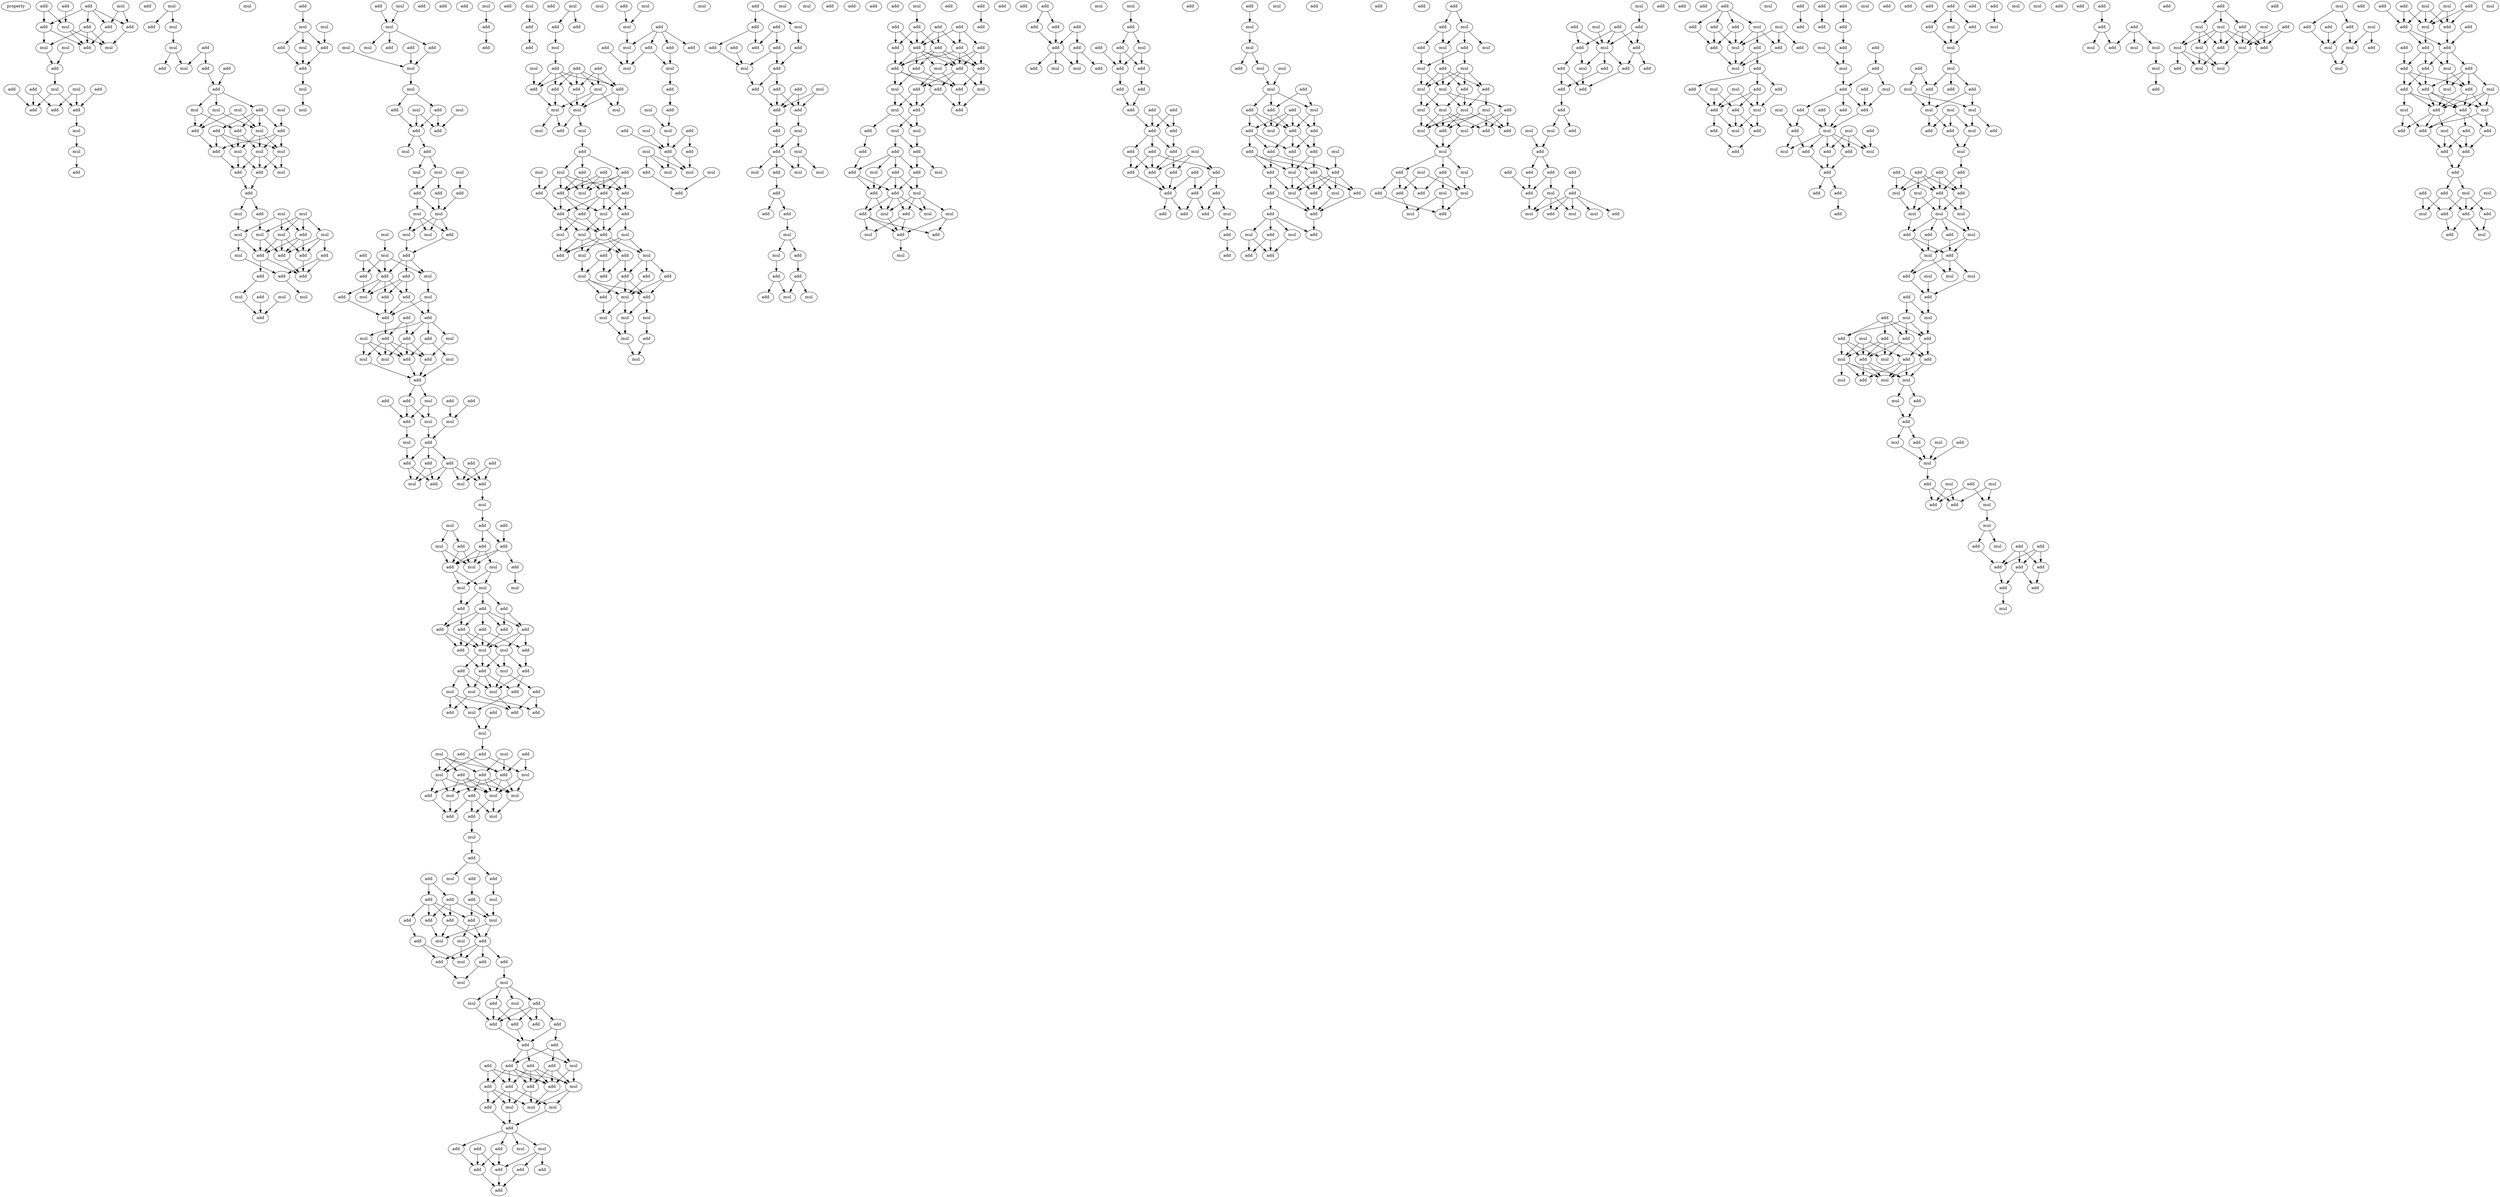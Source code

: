 digraph {
    node [fontcolor=black]
    property [mul=2,lf=1.9]
    0 [ label = add ];
    1 [ label = add ];
    2 [ label = add ];
    3 [ label = add ];
    4 [ label = mul ];
    5 [ label = mul ];
    6 [ label = add ];
    7 [ label = add ];
    8 [ label = add ];
    9 [ label = add ];
    10 [ label = mul ];
    11 [ label = mul ];
    12 [ label = add ];
    13 [ label = mul ];
    14 [ label = add ];
    15 [ label = add ];
    16 [ label = mul ];
    17 [ label = mul ];
    18 [ label = add ];
    19 [ label = add ];
    20 [ label = add ];
    21 [ label = add ];
    22 [ label = add ];
    23 [ label = mul ];
    24 [ label = mul ];
    25 [ label = mul ];
    26 [ label = add ];
    27 [ label = add ];
    28 [ label = mul ];
    29 [ label = mul ];
    30 [ label = add ];
    31 [ label = mul ];
    32 [ label = add ];
    33 [ label = add ];
    34 [ label = add ];
    35 [ label = mul ];
    36 [ label = add ];
    37 [ label = add ];
    38 [ label = mul ];
    39 [ label = mul ];
    40 [ label = mul ];
    41 [ label = mul ];
    42 [ label = mul ];
    43 [ label = add ];
    44 [ label = add ];
    45 [ label = add ];
    46 [ label = add ];
    47 [ label = mul ];
    48 [ label = mul ];
    49 [ label = mul ];
    50 [ label = add ];
    51 [ label = add ];
    52 [ label = mul ];
    53 [ label = add ];
    54 [ label = add ];
    55 [ label = mul ];
    56 [ label = mul ];
    57 [ label = mul ];
    58 [ label = add ];
    59 [ label = mul ];
    60 [ label = add ];
    61 [ label = mul ];
    62 [ label = mul ];
    63 [ label = mul ];
    64 [ label = add ];
    65 [ label = add ];
    66 [ label = mul ];
    67 [ label = add ];
    68 [ label = add ];
    69 [ label = add ];
    70 [ label = add ];
    71 [ label = add ];
    72 [ label = add ];
    73 [ label = mul ];
    74 [ label = mul ];
    75 [ label = mul ];
    76 [ label = add ];
    77 [ label = add ];
    78 [ label = mul ];
    79 [ label = mul ];
    80 [ label = add ];
    81 [ label = mul ];
    82 [ label = add ];
    83 [ label = add ];
    84 [ label = mul ];
    85 [ label = add ];
    86 [ label = add ];
    87 [ label = mul ];
    88 [ label = add ];
    89 [ label = mul ];
    90 [ label = mul ];
    91 [ label = mul ];
    92 [ label = add ];
    93 [ label = mul ];
    94 [ label = add ];
    95 [ label = add ];
    96 [ label = mul ];
    97 [ label = mul ];
    98 [ label = mul ];
    99 [ label = add ];
    100 [ label = add ];
    101 [ label = add ];
    102 [ label = mul ];
    103 [ label = add ];
    104 [ label = add ];
    105 [ label = mul ];
    106 [ label = add ];
    107 [ label = mul ];
    108 [ label = mul ];
    109 [ label = mul ];
    110 [ label = add ];
    111 [ label = add ];
    112 [ label = add ];
    113 [ label = mul ];
    114 [ label = mul ];
    115 [ label = add ];
    116 [ label = mul ];
    117 [ label = mul ];
    118 [ label = mul ];
    119 [ label = add ];
    120 [ label = mul ];
    121 [ label = add ];
    122 [ label = add ];
    123 [ label = add ];
    124 [ label = add ];
    125 [ label = mul ];
    126 [ label = mul ];
    127 [ label = add ];
    128 [ label = add ];
    129 [ label = mul ];
    130 [ label = add ];
    131 [ label = add ];
    132 [ label = add ];
    133 [ label = add ];
    134 [ label = mul ];
    135 [ label = add ];
    136 [ label = mul ];
    137 [ label = add ];
    138 [ label = add ];
    139 [ label = mul ];
    140 [ label = mul ];
    141 [ label = add ];
    142 [ label = mul ];
    143 [ label = add ];
    144 [ label = add ];
    145 [ label = add ];
    146 [ label = add ];
    147 [ label = add ];
    148 [ label = mul ];
    149 [ label = add ];
    150 [ label = add ];
    151 [ label = mul ];
    152 [ label = mul ];
    153 [ label = add ];
    154 [ label = mul ];
    155 [ label = add ];
    156 [ label = add ];
    157 [ label = add ];
    158 [ label = add ];
    159 [ label = add ];
    160 [ label = add ];
    161 [ label = add ];
    162 [ label = mul ];
    163 [ label = mul ];
    164 [ label = mul ];
    165 [ label = mul ];
    166 [ label = add ];
    167 [ label = add ];
    168 [ label = mul ];
    169 [ label = add ];
    170 [ label = add ];
    171 [ label = add ];
    172 [ label = add ];
    173 [ label = mul ];
    174 [ label = add ];
    175 [ label = mul ];
    176 [ label = mul ];
    177 [ label = mul ];
    178 [ label = mul ];
    179 [ label = add ];
    180 [ label = add ];
    181 [ label = add ];
    182 [ label = add ];
    183 [ label = add ];
    184 [ label = add ];
    185 [ label = add ];
    186 [ label = add ];
    187 [ label = mul ];
    188 [ label = add ];
    189 [ label = mul ];
    190 [ label = add ];
    191 [ label = add ];
    192 [ label = add ];
    193 [ label = mul ];
    194 [ label = add ];
    195 [ label = mul ];
    196 [ label = add ];
    197 [ label = mul ];
    198 [ label = mul ];
    199 [ label = add ];
    200 [ label = mul ];
    201 [ label = add ];
    202 [ label = add ];
    203 [ label = add ];
    204 [ label = add ];
    205 [ label = mul ];
    206 [ label = mul ];
    207 [ label = add ];
    208 [ label = add ];
    209 [ label = mul ];
    210 [ label = add ];
    211 [ label = add ];
    212 [ label = add ];
    213 [ label = mul ];
    214 [ label = add ];
    215 [ label = mul ];
    216 [ label = add ];
    217 [ label = mul ];
    218 [ label = mul ];
    219 [ label = add ];
    220 [ label = mul ];
    221 [ label = add ];
    222 [ label = add ];
    223 [ label = mul ];
    224 [ label = mul ];
    225 [ label = add ];
    226 [ label = add ];
    227 [ label = mul ];
    228 [ label = add ];
    229 [ label = add ];
    230 [ label = add ];
    231 [ label = mul ];
    232 [ label = add ];
    233 [ label = add ];
    234 [ label = add ];
    235 [ label = add ];
    236 [ label = add ];
    237 [ label = add ];
    238 [ label = mul ];
    239 [ label = mul ];
    240 [ label = mul ];
    241 [ label = add ];
    242 [ label = add ];
    243 [ label = add ];
    244 [ label = mul ];
    245 [ label = add ];
    246 [ label = add ];
    247 [ label = mul ];
    248 [ label = mul ];
    249 [ label = add ];
    250 [ label = mul ];
    251 [ label = add ];
    252 [ label = mul ];
    253 [ label = add ];
    254 [ label = add ];
    255 [ label = add ];
    256 [ label = add ];
    257 [ label = add ];
    258 [ label = add ];
    259 [ label = mul ];
    260 [ label = add ];
    261 [ label = add ];
    262 [ label = add ];
    263 [ label = add ];
    264 [ label = add ];
    265 [ label = add ];
    266 [ label = mul ];
    267 [ label = add ];
    268 [ label = add ];
    269 [ label = mul ];
    270 [ label = mul ];
    271 [ label = add ];
    272 [ label = mul ];
    273 [ label = add ];
    274 [ label = add ];
    275 [ label = mul ];
    276 [ label = add ];
    277 [ label = mul ];
    278 [ label = add ];
    279 [ label = add ];
    280 [ label = add ];
    281 [ label = add ];
    282 [ label = add ];
    283 [ label = add ];
    284 [ label = mul ];
    285 [ label = add ];
    286 [ label = add ];
    287 [ label = mul ];
    288 [ label = add ];
    289 [ label = add ];
    290 [ label = add ];
    291 [ label = add ];
    292 [ label = mul ];
    293 [ label = add ];
    294 [ label = add ];
    295 [ label = mul ];
    296 [ label = add ];
    297 [ label = add ];
    298 [ label = mul ];
    299 [ label = add ];
    300 [ label = add ];
    301 [ label = mul ];
    302 [ label = add ];
    303 [ label = add ];
    304 [ label = add ];
    305 [ label = mul ];
    306 [ label = mul ];
    307 [ label = mul ];
    308 [ label = add ];
    309 [ label = mul ];
    310 [ label = mul ];
    311 [ label = add ];
    312 [ label = add ];
    313 [ label = mul ];
    314 [ label = add ];
    315 [ label = mul ];
    316 [ label = add ];
    317 [ label = add ];
    318 [ label = add ];
    319 [ label = add ];
    320 [ label = add ];
    321 [ label = mul ];
    322 [ label = add ];
    323 [ label = mul ];
    324 [ label = add ];
    325 [ label = add ];
    326 [ label = mul ];
    327 [ label = mul ];
    328 [ label = add ];
    329 [ label = mul ];
    330 [ label = mul ];
    331 [ label = mul ];
    332 [ label = add ];
    333 [ label = add ];
    334 [ label = add ];
    335 [ label = add ];
    336 [ label = add ];
    337 [ label = mul ];
    338 [ label = add ];
    339 [ label = add ];
    340 [ label = mul ];
    341 [ label = add ];
    342 [ label = add ];
    343 [ label = mul ];
    344 [ label = mul ];
    345 [ label = mul ];
    346 [ label = mul ];
    347 [ label = add ];
    348 [ label = mul ];
    349 [ label = mul ];
    350 [ label = add ];
    351 [ label = mul ];
    352 [ label = mul ];
    353 [ label = add ];
    354 [ label = mul ];
    355 [ label = add ];
    356 [ label = add ];
    357 [ label = add ];
    358 [ label = add ];
    359 [ label = mul ];
    360 [ label = mul ];
    361 [ label = add ];
    362 [ label = mul ];
    363 [ label = add ];
    364 [ label = mul ];
    365 [ label = mul ];
    366 [ label = add ];
    367 [ label = add ];
    368 [ label = mul ];
    369 [ label = mul ];
    370 [ label = add ];
    371 [ label = add ];
    372 [ label = add ];
    373 [ label = mul ];
    374 [ label = mul ];
    375 [ label = mul ];
    376 [ label = add ];
    377 [ label = add ];
    378 [ label = mul ];
    379 [ label = add ];
    380 [ label = add ];
    381 [ label = add ];
    382 [ label = add ];
    383 [ label = add ];
    384 [ label = add ];
    385 [ label = add ];
    386 [ label = mul ];
    387 [ label = add ];
    388 [ label = add ];
    389 [ label = add ];
    390 [ label = mul ];
    391 [ label = add ];
    392 [ label = mul ];
    393 [ label = add ];
    394 [ label = add ];
    395 [ label = mul ];
    396 [ label = add ];
    397 [ label = add ];
    398 [ label = mul ];
    399 [ label = add ];
    400 [ label = mul ];
    401 [ label = add ];
    402 [ label = mul ];
    403 [ label = mul ];
    404 [ label = add ];
    405 [ label = mul ];
    406 [ label = add ];
    407 [ label = add ];
    408 [ label = add ];
    409 [ label = mul ];
    410 [ label = mul ];
    411 [ label = add ];
    412 [ label = add ];
    413 [ label = add ];
    414 [ label = add ];
    415 [ label = mul ];
    416 [ label = add ];
    417 [ label = mul ];
    418 [ label = add ];
    419 [ label = mul ];
    420 [ label = add ];
    421 [ label = add ];
    422 [ label = add ];
    423 [ label = add ];
    424 [ label = add ];
    425 [ label = add ];
    426 [ label = add ];
    427 [ label = add ];
    428 [ label = add ];
    429 [ label = mul ];
    430 [ label = add ];
    431 [ label = add ];
    432 [ label = add ];
    433 [ label = add ];
    434 [ label = mul ];
    435 [ label = add ];
    436 [ label = add ];
    437 [ label = add ];
    438 [ label = mul ];
    439 [ label = mul ];
    440 [ label = add ];
    441 [ label = add ];
    442 [ label = add ];
    443 [ label = mul ];
    444 [ label = mul ];
    445 [ label = add ];
    446 [ label = add ];
    447 [ label = add ];
    448 [ label = add ];
    449 [ label = add ];
    450 [ label = add ];
    451 [ label = mul ];
    452 [ label = mul ];
    453 [ label = mul ];
    454 [ label = add ];
    455 [ label = add ];
    456 [ label = add ];
    457 [ label = mul ];
    458 [ label = add ];
    459 [ label = mul ];
    460 [ label = mul ];
    461 [ label = add ];
    462 [ label = mul ];
    463 [ label = add ];
    464 [ label = mul ];
    465 [ label = add ];
    466 [ label = add ];
    467 [ label = add ];
    468 [ label = add ];
    469 [ label = add ];
    470 [ label = add ];
    471 [ label = add ];
    472 [ label = add ];
    473 [ label = mul ];
    474 [ label = add ];
    475 [ label = add ];
    476 [ label = add ];
    477 [ label = add ];
    478 [ label = add ];
    479 [ label = mul ];
    480 [ label = mul ];
    481 [ label = mul ];
    482 [ label = add ];
    483 [ label = add ];
    484 [ label = mul ];
    485 [ label = add ];
    486 [ label = add ];
    487 [ label = add ];
    488 [ label = add ];
    489 [ label = add ];
    490 [ label = add ];
    491 [ label = add ];
    492 [ label = add ];
    493 [ label = add ];
    494 [ label = add ];
    495 [ label = add ];
    496 [ label = mul ];
    497 [ label = add ];
    498 [ label = add ];
    499 [ label = add ];
    500 [ label = add ];
    501 [ label = add ];
    502 [ label = add ];
    503 [ label = add ];
    504 [ label = add ];
    505 [ label = add ];
    506 [ label = add ];
    507 [ label = add ];
    508 [ label = mul ];
    509 [ label = add ];
    510 [ label = add ];
    511 [ label = add ];
    512 [ label = add ];
    513 [ label = add ];
    514 [ label = add ];
    515 [ label = mul ];
    516 [ label = mul ];
    517 [ label = add ];
    518 [ label = mul ];
    519 [ label = add ];
    520 [ label = mul ];
    521 [ label = add ];
    522 [ label = mul ];
    523 [ label = add ];
    524 [ label = mul ];
    525 [ label = add ];
    526 [ label = add ];
    527 [ label = add ];
    528 [ label = mul ];
    529 [ label = add ];
    530 [ label = add ];
    531 [ label = mul ];
    532 [ label = add ];
    533 [ label = add ];
    534 [ label = add ];
    535 [ label = add ];
    536 [ label = add ];
    537 [ label = add ];
    538 [ label = mul ];
    539 [ label = mul ];
    540 [ label = add ];
    541 [ label = add ];
    542 [ label = add ];
    543 [ label = mul ];
    544 [ label = add ];
    545 [ label = mul ];
    546 [ label = add ];
    547 [ label = add ];
    548 [ label = add ];
    549 [ label = add ];
    550 [ label = add ];
    551 [ label = mul ];
    552 [ label = mul ];
    553 [ label = add ];
    554 [ label = add ];
    555 [ label = add ];
    556 [ label = add ];
    557 [ label = add ];
    558 [ label = mul ];
    559 [ label = mul ];
    560 [ label = add ];
    561 [ label = add ];
    562 [ label = mul ];
    563 [ label = mul ];
    564 [ label = mul ];
    565 [ label = add ];
    566 [ label = mul ];
    567 [ label = mul ];
    568 [ label = add ];
    569 [ label = add ];
    570 [ label = mul ];
    571 [ label = mul ];
    572 [ label = add ];
    573 [ label = mul ];
    574 [ label = mul ];
    575 [ label = mul ];
    576 [ label = add ];
    577 [ label = mul ];
    578 [ label = add ];
    579 [ label = add ];
    580 [ label = mul ];
    581 [ label = add ];
    582 [ label = mul ];
    583 [ label = add ];
    584 [ label = mul ];
    585 [ label = add ];
    586 [ label = add ];
    587 [ label = add ];
    588 [ label = mul ];
    589 [ label = mul ];
    590 [ label = add ];
    591 [ label = mul ];
    592 [ label = mul ];
    593 [ label = add ];
    594 [ label = add ];
    595 [ label = add ];
    596 [ label = add ];
    597 [ label = mul ];
    598 [ label = mul ];
    599 [ label = add ];
    600 [ label = add ];
    601 [ label = add ];
    602 [ label = add ];
    603 [ label = add ];
    604 [ label = mul ];
    605 [ label = add ];
    606 [ label = add ];
    607 [ label = add ];
    608 [ label = add ];
    609 [ label = mul ];
    610 [ label = add ];
    611 [ label = mul ];
    612 [ label = add ];
    613 [ label = add ];
    614 [ label = add ];
    615 [ label = add ];
    616 [ label = add ];
    617 [ label = add ];
    618 [ label = add ];
    619 [ label = add ];
    620 [ label = add ];
    621 [ label = mul ];
    622 [ label = mul ];
    623 [ label = mul ];
    624 [ label = add ];
    625 [ label = add ];
    626 [ label = mul ];
    627 [ label = add ];
    628 [ label = mul ];
    629 [ label = add ];
    630 [ label = add ];
    631 [ label = add ];
    632 [ label = mul ];
    633 [ label = add ];
    634 [ label = add ];
    635 [ label = add ];
    636 [ label = add ];
    637 [ label = mul ];
    638 [ label = add ];
    639 [ label = mul ];
    640 [ label = add ];
    641 [ label = add ];
    642 [ label = mul ];
    643 [ label = mul ];
    644 [ label = add ];
    645 [ label = add ];
    646 [ label = add ];
    647 [ label = mul ];
    648 [ label = add ];
    649 [ label = add ];
    650 [ label = mul ];
    651 [ label = add ];
    652 [ label = mul ];
    653 [ label = add ];
    654 [ label = add ];
    655 [ label = add ];
    656 [ label = add ];
    657 [ label = add ];
    658 [ label = mul ];
    659 [ label = add ];
    660 [ label = add ];
    661 [ label = mul ];
    662 [ label = add ];
    663 [ label = mul ];
    664 [ label = add ];
    665 [ label = add ];
    666 [ label = mul ];
    667 [ label = add ];
    668 [ label = mul ];
    669 [ label = add ];
    670 [ label = add ];
    671 [ label = add ];
    672 [ label = add ];
    673 [ label = mul ];
    674 [ label = mul ];
    675 [ label = add ];
    676 [ label = add ];
    677 [ label = add ];
    678 [ label = mul ];
    679 [ label = add ];
    680 [ label = add ];
    681 [ label = mul ];
    682 [ label = add ];
    683 [ label = add ];
    684 [ label = add ];
    685 [ label = add ];
    686 [ label = add ];
    687 [ label = add ];
    688 [ label = add ];
    689 [ label = add ];
    690 [ label = add ];
    691 [ label = mul ];
    692 [ label = add ];
    693 [ label = add ];
    694 [ label = mul ];
    695 [ label = add ];
    696 [ label = add ];
    697 [ label = mul ];
    698 [ label = mul ];
    699 [ label = add ];
    700 [ label = add ];
    701 [ label = mul ];
    702 [ label = add ];
    703 [ label = mul ];
    704 [ label = mul ];
    705 [ label = mul ];
    706 [ label = add ];
    707 [ label = mul ];
    708 [ label = add ];
    709 [ label = add ];
    710 [ label = mul ];
    711 [ label = add ];
    712 [ label = add ];
    713 [ label = add ];
    714 [ label = add ];
    715 [ label = mul ];
    716 [ label = add ];
    717 [ label = mul ];
    718 [ label = mul ];
    719 [ label = add ];
    720 [ label = mul ];
    721 [ label = mul ];
    722 [ label = mul ];
    723 [ label = add ];
    724 [ label = add ];
    725 [ label = mul ];
    726 [ label = add ];
    727 [ label = mul ];
    728 [ label = add ];
    729 [ label = mul ];
    730 [ label = add ];
    731 [ label = mul ];
    732 [ label = mul ];
    733 [ label = mul ];
    734 [ label = add ];
    735 [ label = add ];
    736 [ label = mul ];
    737 [ label = add ];
    738 [ label = mul ];
    739 [ label = add ];
    740 [ label = mul ];
    741 [ label = add ];
    742 [ label = add ];
    743 [ label = add ];
    744 [ label = mul ];
    745 [ label = add ];
    746 [ label = mul ];
    747 [ label = add ];
    748 [ label = add ];
    749 [ label = add ];
    750 [ label = mul ];
    751 [ label = mul ];
    752 [ label = mul ];
    753 [ label = mul ];
    754 [ label = add ];
    755 [ label = add ];
    756 [ label = mul ];
    757 [ label = mul ];
    758 [ label = add ];
    759 [ label = add ];
    760 [ label = mul ];
    761 [ label = add ];
    762 [ label = mul ];
    763 [ label = mul ];
    764 [ label = add ];
    765 [ label = mul ];
    766 [ label = add ];
    767 [ label = add ];
    768 [ label = mul ];
    769 [ label = add ];
    770 [ label = mul ];
    771 [ label = add ];
    772 [ label = add ];
    773 [ label = add ];
    774 [ label = add ];
    775 [ label = add ];
    776 [ label = add ];
    777 [ label = add ];
    778 [ label = add ];
    779 [ label = mul ];
    780 [ label = add ];
    781 [ label = add ];
    782 [ label = add ];
    783 [ label = add ];
    784 [ label = mul ];
    785 [ label = add ];
    786 [ label = mul ];
    787 [ label = add ];
    788 [ label = mul ];
    789 [ label = mul ];
    790 [ label = add ];
    791 [ label = add ];
    792 [ label = add ];
    793 [ label = mul ];
    794 [ label = mul ];
    795 [ label = mul ];
    796 [ label = add ];
    797 [ label = add ];
    798 [ label = mul ];
    799 [ label = mul ];
    800 [ label = add ];
    801 [ label = mul ];
    802 [ label = add ];
    803 [ label = mul ];
    804 [ label = add ];
    805 [ label = mul ];
    806 [ label = mul ];
    807 [ label = add ];
    808 [ label = add ];
    809 [ label = add ];
    810 [ label = add ];
    811 [ label = mul ];
    812 [ label = mul ];
    813 [ label = mul ];
    814 [ label = add ];
    815 [ label = mul ];
    816 [ label = mul ];
    817 [ label = add ];
    818 [ label = add ];
    819 [ label = mul ];
    820 [ label = add ];
    821 [ label = mul ];
    822 [ label = add ];
    823 [ label = add ];
    824 [ label = add ];
    825 [ label = add ];
    826 [ label = add ];
    827 [ label = add ];
    828 [ label = add ];
    829 [ label = mul ];
    830 [ label = add ];
    831 [ label = add ];
    832 [ label = mul ];
    833 [ label = add ];
    834 [ label = mul ];
    835 [ label = add ];
    836 [ label = add ];
    837 [ label = add ];
    838 [ label = add ];
    839 [ label = mul ];
    840 [ label = mul ];
    841 [ label = add ];
    842 [ label = mul ];
    843 [ label = add ];
    844 [ label = add ];
    845 [ label = add ];
    846 [ label = add ];
    847 [ label = add ];
    848 [ label = add ];
    849 [ label = mul ];
    850 [ label = add ];
    851 [ label = add ];
    852 [ label = mul ];
    853 [ label = mul ];
    854 [ label = add ];
    855 [ label = add ];
    856 [ label = add ];
    857 [ label = add ];
    858 [ label = mul ];
    859 [ label = mul ];
    0 -> 6 [ name = 0 ];
    0 -> 7 [ name = 1 ];
    0 -> 8 [ name = 2 ];
    0 -> 9 [ name = 3 ];
    1 -> 5 [ name = 4 ];
    1 -> 9 [ name = 5 ];
    2 -> 5 [ name = 6 ];
    4 -> 7 [ name = 7 ];
    4 -> 8 [ name = 8 ];
    5 -> 12 [ name = 9 ];
    5 -> 13 [ name = 10 ];
    6 -> 10 [ name = 11 ];
    6 -> 12 [ name = 12 ];
    6 -> 13 [ name = 13 ];
    7 -> 13 [ name = 14 ];
    8 -> 12 [ name = 15 ];
    9 -> 10 [ name = 16 ];
    9 -> 12 [ name = 17 ];
    10 -> 14 [ name = 18 ];
    11 -> 14 [ name = 19 ];
    14 -> 16 [ name = 20 ];
    15 -> 22 [ name = 21 ];
    16 -> 20 [ name = 22 ];
    16 -> 22 [ name = 23 ];
    17 -> 21 [ name = 24 ];
    17 -> 22 [ name = 25 ];
    18 -> 20 [ name = 26 ];
    18 -> 21 [ name = 27 ];
    19 -> 20 [ name = 28 ];
    22 -> 23 [ name = 29 ];
    23 -> 24 [ name = 30 ];
    24 -> 27 [ name = 31 ];
    25 -> 26 [ name = 32 ];
    25 -> 28 [ name = 33 ];
    28 -> 29 [ name = 34 ];
    29 -> 32 [ name = 35 ];
    29 -> 35 [ name = 36 ];
    30 -> 33 [ name = 37 ];
    30 -> 35 [ name = 38 ];
    33 -> 36 [ name = 39 ];
    34 -> 36 [ name = 40 ];
    36 -> 37 [ name = 41 ];
    36 -> 38 [ name = 42 ];
    36 -> 41 [ name = 43 ];
    37 -> 42 [ name = 44 ];
    37 -> 44 [ name = 45 ];
    37 -> 45 [ name = 46 ];
    37 -> 46 [ name = 47 ];
    38 -> 42 [ name = 48 ];
    38 -> 43 [ name = 49 ];
    39 -> 42 [ name = 50 ];
    39 -> 43 [ name = 51 ];
    40 -> 44 [ name = 52 ];
    41 -> 43 [ name = 53 ];
    41 -> 46 [ name = 54 ];
    42 -> 47 [ name = 55 ];
    42 -> 48 [ name = 56 ];
    42 -> 49 [ name = 57 ];
    43 -> 50 [ name = 58 ];
    44 -> 48 [ name = 59 ];
    44 -> 49 [ name = 60 ];
    44 -> 50 [ name = 61 ];
    45 -> 47 [ name = 62 ];
    45 -> 49 [ name = 63 ];
    45 -> 50 [ name = 64 ];
    46 -> 47 [ name = 65 ];
    46 -> 48 [ name = 66 ];
    47 -> 51 [ name = 67 ];
    47 -> 53 [ name = 68 ];
    48 -> 51 [ name = 69 ];
    48 -> 52 [ name = 70 ];
    48 -> 53 [ name = 71 ];
    49 -> 52 [ name = 72 ];
    49 -> 53 [ name = 73 ];
    50 -> 51 [ name = 74 ];
    51 -> 54 [ name = 75 ];
    53 -> 54 [ name = 76 ];
    54 -> 55 [ name = 77 ];
    54 -> 58 [ name = 78 ];
    55 -> 63 [ name = 79 ];
    56 -> 59 [ name = 80 ];
    56 -> 60 [ name = 81 ];
    56 -> 61 [ name = 82 ];
    56 -> 62 [ name = 83 ];
    57 -> 59 [ name = 84 ];
    57 -> 60 [ name = 85 ];
    57 -> 63 [ name = 86 ];
    58 -> 62 [ name = 87 ];
    59 -> 64 [ name = 88 ];
    59 -> 65 [ name = 89 ];
    59 -> 68 [ name = 90 ];
    60 -> 64 [ name = 91 ];
    60 -> 65 [ name = 92 ];
    60 -> 68 [ name = 93 ];
    61 -> 64 [ name = 94 ];
    61 -> 65 [ name = 95 ];
    61 -> 67 [ name = 96 ];
    62 -> 65 [ name = 97 ];
    62 -> 68 [ name = 98 ];
    63 -> 66 [ name = 99 ];
    63 -> 68 [ name = 100 ];
    64 -> 69 [ name = 101 ];
    65 -> 69 [ name = 102 ];
    66 -> 71 [ name = 103 ];
    67 -> 69 [ name = 104 ];
    67 -> 71 [ name = 105 ];
    68 -> 69 [ name = 106 ];
    68 -> 70 [ name = 107 ];
    70 -> 74 [ name = 108 ];
    71 -> 75 [ name = 109 ];
    72 -> 77 [ name = 110 ];
    73 -> 77 [ name = 111 ];
    74 -> 77 [ name = 112 ];
    76 -> 79 [ name = 113 ];
    78 -> 82 [ name = 114 ];
    79 -> 80 [ name = 115 ];
    79 -> 81 [ name = 116 ];
    79 -> 82 [ name = 117 ];
    80 -> 83 [ name = 118 ];
    81 -> 83 [ name = 119 ];
    82 -> 83 [ name = 120 ];
    83 -> 84 [ name = 121 ];
    84 -> 87 [ name = 122 ];
    85 -> 90 [ name = 123 ];
    89 -> 90 [ name = 124 ];
    90 -> 91 [ name = 125 ];
    90 -> 94 [ name = 126 ];
    90 -> 95 [ name = 127 ];
    92 -> 96 [ name = 128 ];
    93 -> 96 [ name = 129 ];
    94 -> 96 [ name = 130 ];
    96 -> 97 [ name = 131 ];
    97 -> 99 [ name = 132 ];
    97 -> 100 [ name = 133 ];
    98 -> 104 [ name = 134 ];
    99 -> 103 [ name = 135 ];
    99 -> 104 [ name = 136 ];
    100 -> 103 [ name = 137 ];
    102 -> 103 [ name = 138 ];
    102 -> 104 [ name = 139 ];
    103 -> 105 [ name = 140 ];
    103 -> 106 [ name = 141 ];
    106 -> 107 [ name = 142 ];
    106 -> 109 [ name = 143 ];
    107 -> 110 [ name = 144 ];
    108 -> 112 [ name = 145 ];
    109 -> 110 [ name = 146 ];
    109 -> 111 [ name = 147 ];
    110 -> 113 [ name = 148 ];
    110 -> 114 [ name = 149 ];
    111 -> 113 [ name = 150 ];
    112 -> 113 [ name = 151 ];
    113 -> 115 [ name = 152 ];
    113 -> 116 [ name = 153 ];
    113 -> 117 [ name = 154 ];
    114 -> 115 [ name = 155 ];
    114 -> 116 [ name = 156 ];
    114 -> 117 [ name = 157 ];
    115 -> 121 [ name = 158 ];
    117 -> 121 [ name = 159 ];
    118 -> 120 [ name = 160 ];
    119 -> 123 [ name = 161 ];
    119 -> 124 [ name = 162 ];
    120 -> 123 [ name = 163 ];
    120 -> 124 [ name = 164 ];
    120 -> 125 [ name = 165 ];
    121 -> 122 [ name = 166 ];
    121 -> 123 [ name = 167 ];
    121 -> 125 [ name = 168 ];
    122 -> 127 [ name = 169 ];
    122 -> 128 [ name = 170 ];
    122 -> 129 [ name = 171 ];
    123 -> 127 [ name = 172 ];
    123 -> 128 [ name = 173 ];
    123 -> 129 [ name = 174 ];
    123 -> 130 [ name = 175 ];
    124 -> 129 [ name = 176 ];
    125 -> 126 [ name = 177 ];
    126 -> 132 [ name = 178 ];
    126 -> 133 [ name = 179 ];
    127 -> 132 [ name = 180 ];
    128 -> 132 [ name = 181 ];
    128 -> 133 [ name = 182 ];
    130 -> 132 [ name = 183 ];
    131 -> 135 [ name = 184 ];
    131 -> 137 [ name = 185 ];
    132 -> 135 [ name = 186 ];
    133 -> 134 [ name = 187 ];
    133 -> 136 [ name = 188 ];
    133 -> 137 [ name = 189 ];
    133 -> 138 [ name = 190 ];
    134 -> 141 [ name = 191 ];
    135 -> 140 [ name = 192 ];
    135 -> 141 [ name = 193 ];
    135 -> 142 [ name = 194 ];
    135 -> 143 [ name = 195 ];
    136 -> 140 [ name = 196 ];
    136 -> 142 [ name = 197 ];
    136 -> 143 [ name = 198 ];
    137 -> 141 [ name = 199 ];
    137 -> 142 [ name = 200 ];
    137 -> 143 [ name = 201 ];
    138 -> 139 [ name = 202 ];
    138 -> 143 [ name = 203 ];
    139 -> 144 [ name = 204 ];
    140 -> 144 [ name = 205 ];
    141 -> 144 [ name = 206 ];
    143 -> 144 [ name = 207 ];
    144 -> 148 [ name = 208 ];
    144 -> 149 [ name = 209 ];
    145 -> 151 [ name = 210 ];
    146 -> 150 [ name = 211 ];
    147 -> 151 [ name = 212 ];
    148 -> 150 [ name = 213 ];
    148 -> 152 [ name = 214 ];
    149 -> 150 [ name = 215 ];
    149 -> 152 [ name = 216 ];
    150 -> 154 [ name = 217 ];
    151 -> 153 [ name = 218 ];
    152 -> 153 [ name = 219 ];
    153 -> 156 [ name = 220 ];
    153 -> 157 [ name = 221 ];
    153 -> 158 [ name = 222 ];
    154 -> 157 [ name = 223 ];
    155 -> 160 [ name = 224 ];
    155 -> 163 [ name = 225 ];
    156 -> 160 [ name = 226 ];
    156 -> 161 [ name = 227 ];
    156 -> 162 [ name = 228 ];
    156 -> 163 [ name = 229 ];
    157 -> 161 [ name = 230 ];
    157 -> 162 [ name = 231 ];
    158 -> 161 [ name = 232 ];
    158 -> 162 [ name = 233 ];
    159 -> 160 [ name = 234 ];
    159 -> 163 [ name = 235 ];
    160 -> 164 [ name = 236 ];
    164 -> 167 [ name = 237 ];
    165 -> 168 [ name = 238 ];
    165 -> 170 [ name = 239 ];
    166 -> 171 [ name = 240 ];
    167 -> 169 [ name = 241 ];
    167 -> 171 [ name = 242 ];
    168 -> 172 [ name = 243 ];
    168 -> 175 [ name = 244 ];
    169 -> 172 [ name = 245 ];
    169 -> 173 [ name = 246 ];
    169 -> 175 [ name = 247 ];
    170 -> 172 [ name = 248 ];
    170 -> 175 [ name = 249 ];
    171 -> 172 [ name = 250 ];
    171 -> 174 [ name = 251 ];
    171 -> 175 [ name = 252 ];
    172 -> 177 [ name = 253 ];
    172 -> 178 [ name = 254 ];
    173 -> 177 [ name = 255 ];
    173 -> 178 [ name = 256 ];
    174 -> 176 [ name = 257 ];
    177 -> 179 [ name = 258 ];
    177 -> 180 [ name = 259 ];
    177 -> 181 [ name = 260 ];
    178 -> 180 [ name = 261 ];
    179 -> 182 [ name = 262 ];
    179 -> 183 [ name = 263 ];
    179 -> 184 [ name = 264 ];
    179 -> 185 [ name = 265 ];
    179 -> 186 [ name = 266 ];
    180 -> 183 [ name = 267 ];
    180 -> 186 [ name = 268 ];
    181 -> 184 [ name = 269 ];
    181 -> 185 [ name = 270 ];
    182 -> 188 [ name = 271 ];
    182 -> 189 [ name = 272 ];
    182 -> 190 [ name = 273 ];
    183 -> 188 [ name = 274 ];
    183 -> 189 [ name = 275 ];
    184 -> 189 [ name = 276 ];
    185 -> 187 [ name = 277 ];
    185 -> 189 [ name = 278 ];
    185 -> 190 [ name = 279 ];
    186 -> 187 [ name = 280 ];
    186 -> 188 [ name = 281 ];
    186 -> 189 [ name = 282 ];
    187 -> 191 [ name = 283 ];
    187 -> 192 [ name = 284 ];
    187 -> 193 [ name = 285 ];
    188 -> 191 [ name = 286 ];
    189 -> 191 [ name = 287 ];
    189 -> 193 [ name = 288 ];
    189 -> 194 [ name = 289 ];
    190 -> 192 [ name = 290 ];
    191 -> 195 [ name = 291 ];
    191 -> 197 [ name = 292 ];
    191 -> 199 [ name = 293 ];
    192 -> 195 [ name = 294 ];
    192 -> 199 [ name = 295 ];
    193 -> 195 [ name = 296 ];
    193 -> 196 [ name = 297 ];
    194 -> 195 [ name = 298 ];
    194 -> 197 [ name = 299 ];
    194 -> 198 [ name = 300 ];
    195 -> 202 [ name = 301 ];
    196 -> 201 [ name = 302 ];
    196 -> 202 [ name = 303 ];
    197 -> 201 [ name = 304 ];
    197 -> 203 [ name = 305 ];
    198 -> 200 [ name = 306 ];
    198 -> 202 [ name = 307 ];
    198 -> 203 [ name = 308 ];
    199 -> 200 [ name = 309 ];
    200 -> 205 [ name = 310 ];
    204 -> 205 [ name = 311 ];
    205 -> 207 [ name = 312 ];
    206 -> 211 [ name = 313 ];
    206 -> 212 [ name = 314 ];
    207 -> 213 [ name = 315 ];
    207 -> 215 [ name = 316 ];
    208 -> 212 [ name = 317 ];
    208 -> 213 [ name = 318 ];
    209 -> 211 [ name = 319 ];
    209 -> 212 [ name = 320 ];
    209 -> 214 [ name = 321 ];
    209 -> 215 [ name = 322 ];
    210 -> 212 [ name = 323 ];
    210 -> 215 [ name = 324 ];
    211 -> 216 [ name = 325 ];
    211 -> 217 [ name = 326 ];
    211 -> 218 [ name = 327 ];
    211 -> 219 [ name = 328 ];
    212 -> 217 [ name = 329 ];
    212 -> 218 [ name = 330 ];
    212 -> 220 [ name = 331 ];
    213 -> 217 [ name = 332 ];
    213 -> 218 [ name = 333 ];
    214 -> 216 [ name = 334 ];
    214 -> 217 [ name = 335 ];
    214 -> 218 [ name = 336 ];
    214 -> 220 [ name = 337 ];
    215 -> 217 [ name = 338 ];
    215 -> 219 [ name = 339 ];
    215 -> 220 [ name = 340 ];
    216 -> 221 [ name = 341 ];
    216 -> 222 [ name = 342 ];
    216 -> 223 [ name = 343 ];
    217 -> 222 [ name = 344 ];
    217 -> 223 [ name = 345 ];
    218 -> 223 [ name = 346 ];
    219 -> 221 [ name = 347 ];
    220 -> 221 [ name = 348 ];
    222 -> 224 [ name = 349 ];
    224 -> 225 [ name = 350 ];
    225 -> 226 [ name = 351 ];
    225 -> 227 [ name = 352 ];
    226 -> 231 [ name = 353 ];
    228 -> 232 [ name = 354 ];
    228 -> 233 [ name = 355 ];
    229 -> 230 [ name = 356 ];
    230 -> 235 [ name = 357 ];
    230 -> 238 [ name = 358 ];
    231 -> 238 [ name = 359 ];
    232 -> 234 [ name = 360 ];
    232 -> 236 [ name = 361 ];
    232 -> 238 [ name = 362 ];
    233 -> 234 [ name = 363 ];
    233 -> 235 [ name = 364 ];
    233 -> 236 [ name = 365 ];
    233 -> 237 [ name = 366 ];
    234 -> 239 [ name = 367 ];
    234 -> 241 [ name = 368 ];
    235 -> 240 [ name = 369 ];
    235 -> 241 [ name = 370 ];
    236 -> 239 [ name = 371 ];
    237 -> 242 [ name = 372 ];
    238 -> 239 [ name = 373 ];
    238 -> 241 [ name = 374 ];
    240 -> 244 [ name = 375 ];
    241 -> 243 [ name = 376 ];
    241 -> 244 [ name = 377 ];
    241 -> 245 [ name = 378 ];
    241 -> 246 [ name = 379 ];
    242 -> 243 [ name = 380 ];
    242 -> 244 [ name = 381 ];
    243 -> 248 [ name = 382 ];
    245 -> 247 [ name = 383 ];
    246 -> 248 [ name = 384 ];
    247 -> 249 [ name = 385 ];
    247 -> 250 [ name = 386 ];
    247 -> 251 [ name = 387 ];
    247 -> 252 [ name = 388 ];
    249 -> 253 [ name = 389 ];
    249 -> 254 [ name = 390 ];
    249 -> 255 [ name = 391 ];
    249 -> 256 [ name = 392 ];
    250 -> 254 [ name = 393 ];
    251 -> 253 [ name = 394 ];
    251 -> 254 [ name = 395 ];
    252 -> 254 [ name = 396 ];
    252 -> 256 [ name = 397 ];
    253 -> 258 [ name = 398 ];
    254 -> 258 [ name = 399 ];
    255 -> 257 [ name = 400 ];
    255 -> 258 [ name = 401 ];
    257 -> 259 [ name = 402 ];
    257 -> 260 [ name = 403 ];
    257 -> 263 [ name = 404 ];
    258 -> 259 [ name = 405 ];
    258 -> 261 [ name = 406 ];
    258 -> 263 [ name = 407 ];
    259 -> 265 [ name = 408 ];
    259 -> 266 [ name = 409 ];
    260 -> 265 [ name = 410 ];
    260 -> 266 [ name = 411 ];
    260 -> 268 [ name = 412 ];
    261 -> 265 [ name = 413 ];
    261 -> 266 [ name = 414 ];
    261 -> 267 [ name = 415 ];
    261 -> 268 [ name = 416 ];
    262 -> 264 [ name = 417 ];
    262 -> 265 [ name = 418 ];
    262 -> 267 [ name = 419 ];
    263 -> 264 [ name = 420 ];
    263 -> 265 [ name = 421 ];
    263 -> 266 [ name = 422 ];
    263 -> 267 [ name = 423 ];
    263 -> 268 [ name = 424 ];
    264 -> 270 [ name = 425 ];
    264 -> 271 [ name = 426 ];
    264 -> 272 [ name = 427 ];
    265 -> 270 [ name = 428 ];
    266 -> 269 [ name = 429 ];
    266 -> 270 [ name = 430 ];
    267 -> 269 [ name = 431 ];
    267 -> 271 [ name = 432 ];
    267 -> 272 [ name = 433 ];
    268 -> 270 [ name = 434 ];
    268 -> 272 [ name = 435 ];
    269 -> 273 [ name = 436 ];
    271 -> 273 [ name = 437 ];
    272 -> 273 [ name = 438 ];
    273 -> 274 [ name = 439 ];
    273 -> 275 [ name = 440 ];
    273 -> 276 [ name = 441 ];
    273 -> 277 [ name = 442 ];
    274 -> 279 [ name = 443 ];
    274 -> 280 [ name = 444 ];
    276 -> 280 [ name = 445 ];
    277 -> 279 [ name = 446 ];
    277 -> 281 [ name = 447 ];
    277 -> 282 [ name = 448 ];
    278 -> 279 [ name = 449 ];
    278 -> 280 [ name = 450 ];
    279 -> 283 [ name = 451 ];
    280 -> 283 [ name = 452 ];
    281 -> 283 [ name = 453 ];
    284 -> 286 [ name = 454 ];
    286 -> 288 [ name = 455 ];
    287 -> 289 [ name = 456 ];
    289 -> 290 [ name = 457 ];
    292 -> 293 [ name = 458 ];
    292 -> 294 [ name = 459 ];
    293 -> 295 [ name = 460 ];
    295 -> 296 [ name = 461 ];
    296 -> 300 [ name = 462 ];
    296 -> 302 [ name = 463 ];
    296 -> 303 [ name = 464 ];
    296 -> 304 [ name = 465 ];
    297 -> 300 [ name = 466 ];
    297 -> 301 [ name = 467 ];
    297 -> 302 [ name = 468 ];
    297 -> 303 [ name = 469 ];
    297 -> 304 [ name = 470 ];
    298 -> 302 [ name = 471 ];
    299 -> 301 [ name = 472 ];
    299 -> 303 [ name = 473 ];
    299 -> 304 [ name = 474 ];
    300 -> 306 [ name = 475 ];
    300 -> 307 [ name = 476 ];
    301 -> 305 [ name = 477 ];
    301 -> 306 [ name = 478 ];
    301 -> 307 [ name = 479 ];
    302 -> 307 [ name = 480 ];
    303 -> 306 [ name = 481 ];
    304 -> 305 [ name = 482 ];
    304 -> 306 [ name = 483 ];
    306 -> 308 [ name = 484 ];
    306 -> 310 [ name = 485 ];
    307 -> 308 [ name = 486 ];
    307 -> 309 [ name = 487 ];
    310 -> 311 [ name = 488 ];
    311 -> 313 [ name = 489 ];
    311 -> 314 [ name = 490 ];
    311 -> 316 [ name = 491 ];
    312 -> 317 [ name = 492 ];
    312 -> 319 [ name = 493 ];
    312 -> 320 [ name = 494 ];
    312 -> 321 [ name = 495 ];
    313 -> 318 [ name = 496 ];
    313 -> 319 [ name = 497 ];
    313 -> 320 [ name = 498 ];
    313 -> 321 [ name = 499 ];
    314 -> 317 [ name = 500 ];
    314 -> 319 [ name = 501 ];
    314 -> 320 [ name = 502 ];
    314 -> 321 [ name = 503 ];
    315 -> 318 [ name = 504 ];
    316 -> 317 [ name = 505 ];
    316 -> 320 [ name = 506 ];
    316 -> 321 [ name = 507 ];
    317 -> 322 [ name = 508 ];
    317 -> 323 [ name = 509 ];
    317 -> 324 [ name = 510 ];
    317 -> 325 [ name = 511 ];
    318 -> 322 [ name = 512 ];
    319 -> 323 [ name = 513 ];
    319 -> 325 [ name = 514 ];
    320 -> 322 [ name = 515 ];
    320 -> 323 [ name = 516 ];
    320 -> 324 [ name = 517 ];
    322 -> 327 [ name = 518 ];
    322 -> 328 [ name = 519 ];
    322 -> 329 [ name = 520 ];
    323 -> 327 [ name = 521 ];
    323 -> 328 [ name = 522 ];
    324 -> 328 [ name = 523 ];
    324 -> 329 [ name = 524 ];
    325 -> 326 [ name = 525 ];
    325 -> 328 [ name = 526 ];
    326 -> 331 [ name = 527 ];
    326 -> 332 [ name = 528 ];
    326 -> 334 [ name = 529 ];
    327 -> 330 [ name = 530 ];
    327 -> 332 [ name = 531 ];
    327 -> 333 [ name = 532 ];
    328 -> 330 [ name = 533 ];
    328 -> 331 [ name = 534 ];
    328 -> 332 [ name = 535 ];
    328 -> 333 [ name = 536 ];
    329 -> 332 [ name = 537 ];
    330 -> 337 [ name = 538 ];
    331 -> 336 [ name = 539 ];
    331 -> 338 [ name = 540 ];
    331 -> 339 [ name = 541 ];
    333 -> 335 [ name = 542 ];
    333 -> 338 [ name = 543 ];
    334 -> 335 [ name = 544 ];
    334 -> 337 [ name = 545 ];
    336 -> 340 [ name = 546 ];
    337 -> 340 [ name = 547 ];
    337 -> 341 [ name = 548 ];
    337 -> 342 [ name = 549 ];
    338 -> 340 [ name = 550 ];
    338 -> 341 [ name = 551 ];
    338 -> 342 [ name = 552 ];
    339 -> 340 [ name = 553 ];
    339 -> 342 [ name = 554 ];
    340 -> 343 [ name = 555 ];
    340 -> 345 [ name = 556 ];
    341 -> 345 [ name = 557 ];
    342 -> 343 [ name = 558 ];
    342 -> 344 [ name = 559 ];
    343 -> 348 [ name = 560 ];
    344 -> 347 [ name = 561 ];
    345 -> 348 [ name = 562 ];
    347 -> 349 [ name = 563 ];
    348 -> 349 [ name = 564 ];
    350 -> 352 [ name = 565 ];
    351 -> 352 [ name = 566 ];
    352 -> 354 [ name = 567 ];
    353 -> 354 [ name = 568 ];
    353 -> 356 [ name = 569 ];
    353 -> 357 [ name = 570 ];
    353 -> 358 [ name = 571 ];
    354 -> 359 [ name = 572 ];
    355 -> 359 [ name = 573 ];
    356 -> 360 [ name = 574 ];
    357 -> 359 [ name = 575 ];
    357 -> 360 [ name = 576 ];
    360 -> 361 [ name = 577 ];
    361 -> 363 [ name = 578 ];
    362 -> 365 [ name = 579 ];
    363 -> 365 [ name = 580 ];
    365 -> 371 [ name = 581 ];
    366 -> 370 [ name = 582 ];
    366 -> 371 [ name = 583 ];
    367 -> 371 [ name = 584 ];
    368 -> 371 [ name = 585 ];
    369 -> 372 [ name = 586 ];
    369 -> 374 [ name = 587 ];
    369 -> 375 [ name = 588 ];
    370 -> 374 [ name = 589 ];
    371 -> 374 [ name = 590 ];
    371 -> 375 [ name = 591 ];
    372 -> 376 [ name = 592 ];
    373 -> 376 [ name = 593 ];
    377 -> 378 [ name = 594 ];
    377 -> 380 [ name = 595 ];
    378 -> 381 [ name = 596 ];
    379 -> 383 [ name = 597 ];
    379 -> 384 [ name = 598 ];
    380 -> 382 [ name = 599 ];
    380 -> 384 [ name = 600 ];
    381 -> 387 [ name = 601 ];
    382 -> 386 [ name = 602 ];
    383 -> 386 [ name = 603 ];
    383 -> 387 [ name = 604 ];
    385 -> 386 [ name = 605 ];
    386 -> 391 [ name = 606 ];
    387 -> 388 [ name = 607 ];
    387 -> 391 [ name = 608 ];
    388 -> 393 [ name = 609 ];
    388 -> 394 [ name = 610 ];
    389 -> 393 [ name = 611 ];
    389 -> 394 [ name = 612 ];
    391 -> 393 [ name = 613 ];
    392 -> 393 [ name = 614 ];
    392 -> 394 [ name = 615 ];
    393 -> 396 [ name = 616 ];
    394 -> 398 [ name = 617 ];
    396 -> 401 [ name = 618 ];
    398 -> 400 [ name = 619 ];
    398 -> 401 [ name = 620 ];
    400 -> 403 [ name = 621 ];
    400 -> 405 [ name = 622 ];
    401 -> 402 [ name = 623 ];
    401 -> 403 [ name = 624 ];
    401 -> 404 [ name = 625 ];
    404 -> 406 [ name = 626 ];
    406 -> 407 [ name = 627 ];
    406 -> 408 [ name = 628 ];
    408 -> 409 [ name = 629 ];
    409 -> 410 [ name = 630 ];
    409 -> 411 [ name = 631 ];
    410 -> 412 [ name = 632 ];
    411 -> 413 [ name = 633 ];
    412 -> 416 [ name = 634 ];
    412 -> 417 [ name = 635 ];
    413 -> 415 [ name = 636 ];
    413 -> 417 [ name = 637 ];
    419 -> 420 [ name = 638 ];
    420 -> 424 [ name = 639 ];
    420 -> 425 [ name = 640 ];
    420 -> 428 [ name = 641 ];
    421 -> 424 [ name = 642 ];
    421 -> 426 [ name = 643 ];
    421 -> 427 [ name = 644 ];
    422 -> 424 [ name = 645 ];
    422 -> 425 [ name = 646 ];
    423 -> 424 [ name = 647 ];
    423 -> 426 [ name = 648 ];
    423 -> 428 [ name = 649 ];
    424 -> 429 [ name = 650 ];
    424 -> 430 [ name = 651 ];
    424 -> 431 [ name = 652 ];
    424 -> 432 [ name = 653 ];
    424 -> 433 [ name = 654 ];
    425 -> 431 [ name = 655 ];
    426 -> 430 [ name = 656 ];
    426 -> 431 [ name = 657 ];
    426 -> 433 [ name = 658 ];
    427 -> 429 [ name = 659 ];
    427 -> 430 [ name = 660 ];
    427 -> 433 [ name = 661 ];
    428 -> 430 [ name = 662 ];
    428 -> 431 [ name = 663 ];
    428 -> 432 [ name = 664 ];
    428 -> 433 [ name = 665 ];
    429 -> 435 [ name = 666 ];
    429 -> 437 [ name = 667 ];
    430 -> 435 [ name = 668 ];
    430 -> 436 [ name = 669 ];
    430 -> 438 [ name = 670 ];
    431 -> 434 [ name = 671 ];
    431 -> 436 [ name = 672 ];
    431 -> 437 [ name = 673 ];
    432 -> 434 [ name = 674 ];
    432 -> 437 [ name = 675 ];
    433 -> 437 [ name = 676 ];
    433 -> 438 [ name = 677 ];
    434 -> 439 [ name = 678 ];
    434 -> 440 [ name = 679 ];
    435 -> 439 [ name = 680 ];
    435 -> 440 [ name = 681 ];
    436 -> 440 [ name = 682 ];
    436 -> 441 [ name = 683 ];
    437 -> 441 [ name = 684 ];
    438 -> 441 [ name = 685 ];
    439 -> 442 [ name = 686 ];
    439 -> 443 [ name = 687 ];
    440 -> 443 [ name = 688 ];
    440 -> 444 [ name = 689 ];
    442 -> 446 [ name = 690 ];
    443 -> 447 [ name = 691 ];
    444 -> 445 [ name = 692 ];
    444 -> 447 [ name = 693 ];
    445 -> 448 [ name = 694 ];
    445 -> 449 [ name = 695 ];
    445 -> 450 [ name = 696 ];
    445 -> 452 [ name = 697 ];
    446 -> 448 [ name = 698 ];
    447 -> 450 [ name = 699 ];
    447 -> 451 [ name = 700 ];
    448 -> 454 [ name = 701 ];
    448 -> 455 [ name = 702 ];
    449 -> 453 [ name = 703 ];
    449 -> 454 [ name = 704 ];
    449 -> 455 [ name = 705 ];
    450 -> 453 [ name = 706 ];
    450 -> 455 [ name = 707 ];
    452 -> 454 [ name = 708 ];
    453 -> 457 [ name = 709 ];
    453 -> 458 [ name = 710 ];
    453 -> 459 [ name = 711 ];
    453 -> 460 [ name = 712 ];
    454 -> 456 [ name = 713 ];
    454 -> 459 [ name = 714 ];
    455 -> 456 [ name = 715 ];
    455 -> 457 [ name = 716 ];
    455 -> 458 [ name = 717 ];
    455 -> 459 [ name = 718 ];
    456 -> 461 [ name = 719 ];
    456 -> 462 [ name = 720 ];
    456 -> 463 [ name = 721 ];
    458 -> 461 [ name = 722 ];
    458 -> 462 [ name = 723 ];
    459 -> 461 [ name = 724 ];
    460 -> 461 [ name = 725 ];
    460 -> 463 [ name = 726 ];
    461 -> 464 [ name = 727 ];
    466 -> 467 [ name = 728 ];
    470 -> 471 [ name = 729 ];
    470 -> 472 [ name = 730 ];
    471 -> 476 [ name = 731 ];
    472 -> 476 [ name = 732 ];
    474 -> 475 [ name = 733 ];
    474 -> 476 [ name = 734 ];
    475 -> 477 [ name = 735 ];
    475 -> 479 [ name = 736 ];
    476 -> 478 [ name = 737 ];
    476 -> 479 [ name = 738 ];
    476 -> 480 [ name = 739 ];
    481 -> 482 [ name = 740 ];
    482 -> 484 [ name = 741 ];
    482 -> 485 [ name = 742 ];
    483 -> 486 [ name = 743 ];
    484 -> 486 [ name = 744 ];
    484 -> 487 [ name = 745 ];
    485 -> 486 [ name = 746 ];
    485 -> 487 [ name = 747 ];
    486 -> 488 [ name = 748 ];
    487 -> 489 [ name = 749 ];
    488 -> 491 [ name = 750 ];
    489 -> 491 [ name = 751 ];
    490 -> 493 [ name = 752 ];
    490 -> 494 [ name = 753 ];
    491 -> 493 [ name = 754 ];
    492 -> 493 [ name = 755 ];
    492 -> 494 [ name = 756 ];
    493 -> 495 [ name = 757 ];
    493 -> 498 [ name = 758 ];
    493 -> 499 [ name = 759 ];
    494 -> 499 [ name = 760 ];
    495 -> 500 [ name = 761 ];
    495 -> 502 [ name = 762 ];
    496 -> 501 [ name = 763 ];
    496 -> 502 [ name = 764 ];
    496 -> 503 [ name = 765 ];
    498 -> 500 [ name = 766 ];
    498 -> 502 [ name = 767 ];
    498 -> 503 [ name = 768 ];
    499 -> 501 [ name = 769 ];
    499 -> 502 [ name = 770 ];
    500 -> 507 [ name = 771 ];
    501 -> 507 [ name = 772 ];
    502 -> 507 [ name = 773 ];
    503 -> 505 [ name = 774 ];
    503 -> 506 [ name = 775 ];
    504 -> 506 [ name = 776 ];
    504 -> 507 [ name = 777 ];
    505 -> 508 [ name = 778 ];
    505 -> 511 [ name = 779 ];
    506 -> 509 [ name = 780 ];
    506 -> 511 [ name = 781 ];
    507 -> 509 [ name = 782 ];
    507 -> 510 [ name = 783 ];
    508 -> 512 [ name = 784 ];
    512 -> 513 [ name = 785 ];
    514 -> 515 [ name = 786 ];
    515 -> 518 [ name = 787 ];
    518 -> 519 [ name = 788 ];
    518 -> 520 [ name = 789 ];
    520 -> 524 [ name = 790 ];
    522 -> 524 [ name = 791 ];
    524 -> 526 [ name = 792 ];
    524 -> 527 [ name = 793 ];
    524 -> 528 [ name = 794 ];
    525 -> 526 [ name = 795 ];
    525 -> 528 [ name = 796 ];
    526 -> 530 [ name = 797 ];
    526 -> 531 [ name = 798 ];
    527 -> 530 [ name = 799 ];
    527 -> 531 [ name = 800 ];
    527 -> 532 [ name = 801 ];
    528 -> 530 [ name = 802 ];
    528 -> 533 [ name = 803 ];
    529 -> 530 [ name = 804 ];
    529 -> 531 [ name = 805 ];
    529 -> 532 [ name = 806 ];
    529 -> 533 [ name = 807 ];
    530 -> 534 [ name = 808 ];
    530 -> 535 [ name = 809 ];
    530 -> 536 [ name = 810 ];
    532 -> 535 [ name = 811 ];
    532 -> 536 [ name = 812 ];
    532 -> 537 [ name = 813 ];
    533 -> 534 [ name = 814 ];
    533 -> 536 [ name = 815 ];
    534 -> 539 [ name = 816 ];
    534 -> 540 [ name = 817 ];
    535 -> 541 [ name = 818 ];
    535 -> 542 [ name = 819 ];
    536 -> 539 [ name = 820 ];
    537 -> 539 [ name = 821 ];
    537 -> 540 [ name = 822 ];
    537 -> 541 [ name = 823 ];
    538 -> 542 [ name = 824 ];
    539 -> 545 [ name = 825 ];
    539 -> 546 [ name = 826 ];
    540 -> 543 [ name = 827 ];
    540 -> 545 [ name = 828 ];
    540 -> 546 [ name = 829 ];
    540 -> 547 [ name = 830 ];
    541 -> 544 [ name = 831 ];
    541 -> 545 [ name = 832 ];
    542 -> 543 [ name = 833 ];
    542 -> 545 [ name = 834 ];
    542 -> 546 [ name = 835 ];
    542 -> 547 [ name = 836 ];
    543 -> 549 [ name = 837 ];
    544 -> 548 [ name = 838 ];
    544 -> 549 [ name = 839 ];
    545 -> 549 [ name = 840 ];
    546 -> 549 [ name = 841 ];
    547 -> 549 [ name = 842 ];
    548 -> 550 [ name = 843 ];
    548 -> 551 [ name = 844 ];
    548 -> 552 [ name = 845 ];
    548 -> 553 [ name = 846 ];
    549 -> 553 [ name = 847 ];
    550 -> 554 [ name = 848 ];
    550 -> 556 [ name = 849 ];
    551 -> 556 [ name = 850 ];
    552 -> 554 [ name = 851 ];
    552 -> 556 [ name = 852 ];
    555 -> 557 [ name = 853 ];
    555 -> 558 [ name = 854 ];
    557 -> 559 [ name = 855 ];
    557 -> 560 [ name = 856 ];
    558 -> 559 [ name = 857 ];
    558 -> 561 [ name = 858 ];
    558 -> 562 [ name = 859 ];
    559 -> 565 [ name = 860 ];
    560 -> 563 [ name = 861 ];
    561 -> 563 [ name = 862 ];
    561 -> 564 [ name = 863 ];
    563 -> 566 [ name = 864 ];
    563 -> 567 [ name = 865 ];
    564 -> 566 [ name = 866 ];
    564 -> 567 [ name = 867 ];
    564 -> 568 [ name = 868 ];
    564 -> 569 [ name = 869 ];
    565 -> 566 [ name = 870 ];
    565 -> 567 [ name = 871 ];
    565 -> 568 [ name = 872 ];
    565 -> 569 [ name = 873 ];
    566 -> 570 [ name = 874 ];
    566 -> 574 [ name = 875 ];
    567 -> 570 [ name = 876 ];
    567 -> 571 [ name = 877 ];
    567 -> 572 [ name = 878 ];
    568 -> 571 [ name = 879 ];
    568 -> 573 [ name = 880 ];
    569 -> 571 [ name = 881 ];
    569 -> 574 [ name = 882 ];
    570 -> 576 [ name = 883 ];
    570 -> 577 [ name = 884 ];
    571 -> 576 [ name = 885 ];
    571 -> 577 [ name = 886 ];
    571 -> 579 [ name = 887 ];
    572 -> 575 [ name = 888 ];
    572 -> 578 [ name = 889 ];
    572 -> 579 [ name = 890 ];
    573 -> 576 [ name = 891 ];
    573 -> 577 [ name = 892 ];
    573 -> 578 [ name = 893 ];
    573 -> 579 [ name = 894 ];
    574 -> 575 [ name = 895 ];
    574 -> 576 [ name = 896 ];
    574 -> 577 [ name = 897 ];
    574 -> 578 [ name = 898 ];
    575 -> 580 [ name = 899 ];
    576 -> 580 [ name = 900 ];
    577 -> 580 [ name = 901 ];
    580 -> 581 [ name = 902 ];
    580 -> 582 [ name = 903 ];
    580 -> 583 [ name = 904 ];
    581 -> 585 [ name = 905 ];
    581 -> 586 [ name = 906 ];
    581 -> 587 [ name = 907 ];
    582 -> 589 [ name = 908 ];
    583 -> 585 [ name = 909 ];
    583 -> 588 [ name = 910 ];
    583 -> 589 [ name = 911 ];
    584 -> 586 [ name = 912 ];
    584 -> 589 [ name = 913 ];
    586 -> 591 [ name = 914 ];
    587 -> 590 [ name = 915 ];
    588 -> 590 [ name = 916 ];
    588 -> 591 [ name = 917 ];
    589 -> 590 [ name = 918 ];
    592 -> 596 [ name = 919 ];
    594 -> 598 [ name = 920 ];
    594 -> 599 [ name = 921 ];
    595 -> 598 [ name = 922 ];
    595 -> 599 [ name = 923 ];
    595 -> 600 [ name = 924 ];
    596 -> 598 [ name = 925 ];
    596 -> 600 [ name = 926 ];
    597 -> 598 [ name = 927 ];
    598 -> 601 [ name = 928 ];
    598 -> 603 [ name = 929 ];
    598 -> 604 [ name = 930 ];
    599 -> 604 [ name = 931 ];
    599 -> 605 [ name = 932 ];
    600 -> 601 [ name = 933 ];
    600 -> 602 [ name = 934 ];
    601 -> 607 [ name = 935 ];
    603 -> 606 [ name = 936 ];
    604 -> 607 [ name = 937 ];
    605 -> 606 [ name = 938 ];
    605 -> 607 [ name = 939 ];
    606 -> 608 [ name = 940 ];
    608 -> 611 [ name = 941 ];
    608 -> 613 [ name = 942 ];
    609 -> 614 [ name = 943 ];
    611 -> 614 [ name = 944 ];
    614 -> 617 [ name = 945 ];
    614 -> 618 [ name = 946 ];
    615 -> 619 [ name = 947 ];
    616 -> 620 [ name = 948 ];
    617 -> 620 [ name = 949 ];
    618 -> 620 [ name = 950 ];
    618 -> 621 [ name = 951 ];
    619 -> 622 [ name = 952 ];
    619 -> 623 [ name = 953 ];
    619 -> 624 [ name = 954 ];
    619 -> 625 [ name = 955 ];
    619 -> 626 [ name = 956 ];
    620 -> 623 [ name = 957 ];
    621 -> 622 [ name = 958 ];
    621 -> 623 [ name = 959 ];
    621 -> 624 [ name = 960 ];
    627 -> 629 [ name = 961 ];
    627 -> 630 [ name = 962 ];
    627 -> 631 [ name = 963 ];
    627 -> 632 [ name = 964 ];
    628 -> 634 [ name = 965 ];
    628 -> 635 [ name = 966 ];
    628 -> 637 [ name = 967 ];
    629 -> 633 [ name = 968 ];
    629 -> 637 [ name = 969 ];
    630 -> 633 [ name = 970 ];
    630 -> 637 [ name = 971 ];
    631 -> 633 [ name = 972 ];
    632 -> 634 [ name = 973 ];
    632 -> 636 [ name = 974 ];
    632 -> 637 [ name = 975 ];
    633 -> 639 [ name = 976 ];
    634 -> 639 [ name = 977 ];
    636 -> 638 [ name = 978 ];
    636 -> 639 [ name = 979 ];
    637 -> 639 [ name = 980 ];
    638 -> 640 [ name = 981 ];
    638 -> 641 [ name = 982 ];
    638 -> 644 [ name = 983 ];
    640 -> 645 [ name = 984 ];
    640 -> 646 [ name = 985 ];
    640 -> 647 [ name = 986 ];
    641 -> 646 [ name = 987 ];
    642 -> 646 [ name = 988 ];
    642 -> 647 [ name = 989 ];
    643 -> 645 [ name = 990 ];
    643 -> 646 [ name = 991 ];
    644 -> 647 [ name = 992 ];
    645 -> 649 [ name = 993 ];
    645 -> 650 [ name = 994 ];
    646 -> 648 [ name = 995 ];
    646 -> 650 [ name = 996 ];
    647 -> 649 [ name = 997 ];
    647 -> 650 [ name = 998 ];
    648 -> 651 [ name = 999 ];
    649 -> 651 [ name = 1000 ];
    653 -> 656 [ name = 1001 ];
    654 -> 655 [ name = 1002 ];
    657 -> 659 [ name = 1003 ];
    659 -> 660 [ name = 1004 ];
    660 -> 663 [ name = 1005 ];
    661 -> 663 [ name = 1006 ];
    662 -> 664 [ name = 1007 ];
    663 -> 665 [ name = 1008 ];
    664 -> 665 [ name = 1009 ];
    664 -> 666 [ name = 1010 ];
    665 -> 669 [ name = 1011 ];
    665 -> 671 [ name = 1012 ];
    665 -> 672 [ name = 1013 ];
    666 -> 672 [ name = 1014 ];
    667 -> 672 [ name = 1015 ];
    668 -> 676 [ name = 1016 ];
    669 -> 674 [ name = 1017 ];
    669 -> 676 [ name = 1018 ];
    670 -> 674 [ name = 1019 ];
    671 -> 674 [ name = 1020 ];
    672 -> 674 [ name = 1021 ];
    673 -> 677 [ name = 1022 ];
    673 -> 680 [ name = 1023 ];
    673 -> 681 [ name = 1024 ];
    674 -> 677 [ name = 1025 ];
    674 -> 678 [ name = 1026 ];
    674 -> 679 [ name = 1027 ];
    674 -> 680 [ name = 1028 ];
    674 -> 681 [ name = 1029 ];
    675 -> 681 [ name = 1030 ];
    676 -> 678 [ name = 1031 ];
    676 -> 679 [ name = 1032 ];
    677 -> 682 [ name = 1033 ];
    679 -> 682 [ name = 1034 ];
    680 -> 682 [ name = 1035 ];
    682 -> 683 [ name = 1036 ];
    682 -> 686 [ name = 1037 ];
    686 -> 688 [ name = 1038 ];
    689 -> 690 [ name = 1039 ];
    689 -> 691 [ name = 1040 ];
    689 -> 692 [ name = 1041 ];
    690 -> 694 [ name = 1042 ];
    691 -> 694 [ name = 1043 ];
    692 -> 694 [ name = 1044 ];
    694 -> 697 [ name = 1045 ];
    695 -> 698 [ name = 1046 ];
    696 -> 700 [ name = 1047 ];
    696 -> 701 [ name = 1048 ];
    697 -> 699 [ name = 1049 ];
    697 -> 700 [ name = 1050 ];
    697 -> 702 [ name = 1051 ];
    699 -> 703 [ name = 1052 ];
    699 -> 704 [ name = 1053 ];
    700 -> 703 [ name = 1054 ];
    701 -> 703 [ name = 1055 ];
    701 -> 704 [ name = 1056 ];
    703 -> 708 [ name = 1057 ];
    703 -> 709 [ name = 1058 ];
    704 -> 706 [ name = 1059 ];
    704 -> 707 [ name = 1060 ];
    705 -> 707 [ name = 1061 ];
    705 -> 708 [ name = 1062 ];
    705 -> 709 [ name = 1063 ];
    707 -> 710 [ name = 1064 ];
    709 -> 710 [ name = 1065 ];
    710 -> 714 [ name = 1066 ];
    711 -> 716 [ name = 1067 ];
    711 -> 717 [ name = 1068 ];
    712 -> 716 [ name = 1069 ];
    712 -> 717 [ name = 1070 ];
    712 -> 719 [ name = 1071 ];
    713 -> 716 [ name = 1072 ];
    713 -> 717 [ name = 1073 ];
    713 -> 718 [ name = 1074 ];
    713 -> 719 [ name = 1075 ];
    714 -> 716 [ name = 1076 ];
    714 -> 719 [ name = 1077 ];
    716 -> 720 [ name = 1078 ];
    716 -> 721 [ name = 1079 ];
    716 -> 722 [ name = 1080 ];
    717 -> 721 [ name = 1081 ];
    718 -> 721 [ name = 1082 ];
    718 -> 722 [ name = 1083 ];
    719 -> 720 [ name = 1084 ];
    719 -> 722 [ name = 1085 ];
    720 -> 725 [ name = 1086 ];
    721 -> 723 [ name = 1087 ];
    722 -> 723 [ name = 1088 ];
    722 -> 724 [ name = 1089 ];
    722 -> 725 [ name = 1090 ];
    722 -> 726 [ name = 1091 ];
    723 -> 727 [ name = 1092 ];
    723 -> 728 [ name = 1093 ];
    724 -> 728 [ name = 1094 ];
    725 -> 727 [ name = 1095 ];
    725 -> 728 [ name = 1096 ];
    726 -> 727 [ name = 1097 ];
    727 -> 730 [ name = 1098 ];
    727 -> 733 [ name = 1099 ];
    728 -> 729 [ name = 1100 ];
    728 -> 730 [ name = 1101 ];
    728 -> 733 [ name = 1102 ];
    729 -> 734 [ name = 1103 ];
    730 -> 734 [ name = 1104 ];
    732 -> 734 [ name = 1105 ];
    734 -> 736 [ name = 1106 ];
    735 -> 736 [ name = 1107 ];
    735 -> 738 [ name = 1108 ];
    736 -> 742 [ name = 1109 ];
    737 -> 739 [ name = 1110 ];
    737 -> 741 [ name = 1111 ];
    737 -> 742 [ name = 1112 ];
    737 -> 743 [ name = 1113 ];
    738 -> 739 [ name = 1114 ];
    738 -> 742 [ name = 1115 ];
    738 -> 743 [ name = 1116 ];
    739 -> 744 [ name = 1117 ];
    739 -> 745 [ name = 1118 ];
    739 -> 746 [ name = 1119 ];
    740 -> 744 [ name = 1120 ];
    740 -> 745 [ name = 1121 ];
    740 -> 748 [ name = 1122 ];
    741 -> 744 [ name = 1123 ];
    741 -> 745 [ name = 1124 ];
    741 -> 746 [ name = 1125 ];
    741 -> 747 [ name = 1126 ];
    742 -> 747 [ name = 1127 ];
    742 -> 748 [ name = 1128 ];
    743 -> 745 [ name = 1129 ];
    743 -> 746 [ name = 1130 ];
    743 -> 747 [ name = 1131 ];
    744 -> 749 [ name = 1132 ];
    744 -> 750 [ name = 1133 ];
    744 -> 751 [ name = 1134 ];
    744 -> 752 [ name = 1135 ];
    745 -> 749 [ name = 1136 ];
    745 -> 751 [ name = 1137 ];
    745 -> 752 [ name = 1138 ];
    747 -> 751 [ name = 1139 ];
    747 -> 752 [ name = 1140 ];
    748 -> 749 [ name = 1141 ];
    748 -> 751 [ name = 1142 ];
    748 -> 752 [ name = 1143 ];
    752 -> 753 [ name = 1144 ];
    752 -> 754 [ name = 1145 ];
    753 -> 755 [ name = 1146 ];
    754 -> 755 [ name = 1147 ];
    755 -> 756 [ name = 1148 ];
    755 -> 759 [ name = 1149 ];
    756 -> 760 [ name = 1150 ];
    757 -> 760 [ name = 1151 ];
    758 -> 760 [ name = 1152 ];
    759 -> 760 [ name = 1153 ];
    760 -> 764 [ name = 1154 ];
    761 -> 765 [ name = 1155 ];
    761 -> 766 [ name = 1156 ];
    762 -> 766 [ name = 1157 ];
    762 -> 767 [ name = 1158 ];
    763 -> 765 [ name = 1159 ];
    763 -> 767 [ name = 1160 ];
    764 -> 766 [ name = 1161 ];
    764 -> 767 [ name = 1162 ];
    765 -> 768 [ name = 1163 ];
    768 -> 769 [ name = 1164 ];
    768 -> 770 [ name = 1165 ];
    769 -> 775 [ name = 1166 ];
    771 -> 773 [ name = 1167 ];
    771 -> 774 [ name = 1168 ];
    771 -> 775 [ name = 1169 ];
    772 -> 773 [ name = 1170 ];
    772 -> 774 [ name = 1171 ];
    772 -> 775 [ name = 1172 ];
    773 -> 777 [ name = 1173 ];
    773 -> 778 [ name = 1174 ];
    774 -> 777 [ name = 1175 ];
    775 -> 778 [ name = 1176 ];
    778 -> 779 [ name = 1177 ];
    781 -> 782 [ name = 1178 ];
    782 -> 784 [ name = 1179 ];
    782 -> 787 [ name = 1180 ];
    783 -> 786 [ name = 1181 ];
    783 -> 787 [ name = 1182 ];
    783 -> 788 [ name = 1183 ];
    788 -> 789 [ name = 1184 ];
    789 -> 790 [ name = 1185 ];
    791 -> 793 [ name = 1186 ];
    791 -> 794 [ name = 1187 ];
    791 -> 796 [ name = 1188 ];
    792 -> 798 [ name = 1189 ];
    792 -> 800 [ name = 1190 ];
    793 -> 797 [ name = 1191 ];
    793 -> 799 [ name = 1192 ];
    793 -> 801 [ name = 1193 ];
    794 -> 797 [ name = 1194 ];
    794 -> 798 [ name = 1195 ];
    794 -> 799 [ name = 1196 ];
    794 -> 800 [ name = 1197 ];
    794 -> 801 [ name = 1198 ];
    795 -> 798 [ name = 1199 ];
    795 -> 800 [ name = 1200 ];
    796 -> 797 [ name = 1201 ];
    796 -> 798 [ name = 1202 ];
    796 -> 800 [ name = 1203 ];
    797 -> 803 [ name = 1204 ];
    798 -> 805 [ name = 1205 ];
    799 -> 803 [ name = 1206 ];
    799 -> 805 [ name = 1207 ];
    801 -> 803 [ name = 1208 ];
    801 -> 804 [ name = 1209 ];
    801 -> 805 [ name = 1210 ];
    806 -> 808 [ name = 1211 ];
    806 -> 810 [ name = 1212 ];
    808 -> 812 [ name = 1213 ];
    808 -> 813 [ name = 1214 ];
    809 -> 813 [ name = 1215 ];
    810 -> 813 [ name = 1216 ];
    811 -> 812 [ name = 1217 ];
    811 -> 814 [ name = 1218 ];
    812 -> 815 [ name = 1219 ];
    813 -> 815 [ name = 1220 ];
    816 -> 821 [ name = 1221 ];
    816 -> 822 [ name = 1222 ];
    817 -> 824 [ name = 1223 ];
    818 -> 821 [ name = 1224 ];
    818 -> 824 [ name = 1225 ];
    819 -> 821 [ name = 1226 ];
    819 -> 822 [ name = 1227 ];
    819 -> 824 [ name = 1228 ];
    820 -> 821 [ name = 1229 ];
    820 -> 822 [ name = 1230 ];
    821 -> 825 [ name = 1231 ];
    822 -> 826 [ name = 1232 ];
    823 -> 826 [ name = 1233 ];
    824 -> 825 [ name = 1234 ];
    824 -> 826 [ name = 1235 ];
    825 -> 828 [ name = 1236 ];
    825 -> 829 [ name = 1237 ];
    825 -> 831 [ name = 1238 ];
    826 -> 829 [ name = 1239 ];
    826 -> 830 [ name = 1240 ];
    826 -> 831 [ name = 1241 ];
    827 -> 828 [ name = 1242 ];
    828 -> 833 [ name = 1243 ];
    828 -> 835 [ name = 1244 ];
    828 -> 836 [ name = 1245 ];
    829 -> 832 [ name = 1246 ];
    829 -> 836 [ name = 1247 ];
    830 -> 832 [ name = 1248 ];
    830 -> 833 [ name = 1249 ];
    830 -> 834 [ name = 1250 ];
    830 -> 836 [ name = 1251 ];
    831 -> 833 [ name = 1252 ];
    831 -> 835 [ name = 1253 ];
    832 -> 837 [ name = 1254 ];
    833 -> 837 [ name = 1255 ];
    833 -> 838 [ name = 1256 ];
    833 -> 840 [ name = 1257 ];
    834 -> 837 [ name = 1258 ];
    834 -> 838 [ name = 1259 ];
    834 -> 840 [ name = 1260 ];
    835 -> 837 [ name = 1261 ];
    835 -> 838 [ name = 1262 ];
    835 -> 839 [ name = 1263 ];
    836 -> 837 [ name = 1264 ];
    836 -> 838 [ name = 1265 ];
    836 -> 840 [ name = 1266 ];
    837 -> 842 [ name = 1267 ];
    837 -> 844 [ name = 1268 ];
    837 -> 845 [ name = 1269 ];
    838 -> 841 [ name = 1270 ];
    838 -> 843 [ name = 1271 ];
    838 -> 845 [ name = 1272 ];
    839 -> 844 [ name = 1273 ];
    839 -> 845 [ name = 1274 ];
    840 -> 843 [ name = 1275 ];
    840 -> 845 [ name = 1276 ];
    841 -> 846 [ name = 1277 ];
    841 -> 847 [ name = 1278 ];
    842 -> 846 [ name = 1279 ];
    842 -> 847 [ name = 1280 ];
    843 -> 846 [ name = 1281 ];
    845 -> 847 [ name = 1282 ];
    846 -> 848 [ name = 1283 ];
    847 -> 848 [ name = 1284 ];
    848 -> 851 [ name = 1285 ];
    848 -> 852 [ name = 1286 ];
    849 -> 855 [ name = 1287 ];
    850 -> 853 [ name = 1288 ];
    850 -> 856 [ name = 1289 ];
    851 -> 853 [ name = 1290 ];
    851 -> 855 [ name = 1291 ];
    852 -> 854 [ name = 1292 ];
    852 -> 855 [ name = 1293 ];
    852 -> 856 [ name = 1294 ];
    854 -> 858 [ name = 1295 ];
    855 -> 857 [ name = 1296 ];
    855 -> 858 [ name = 1297 ];
    856 -> 857 [ name = 1298 ];
}
